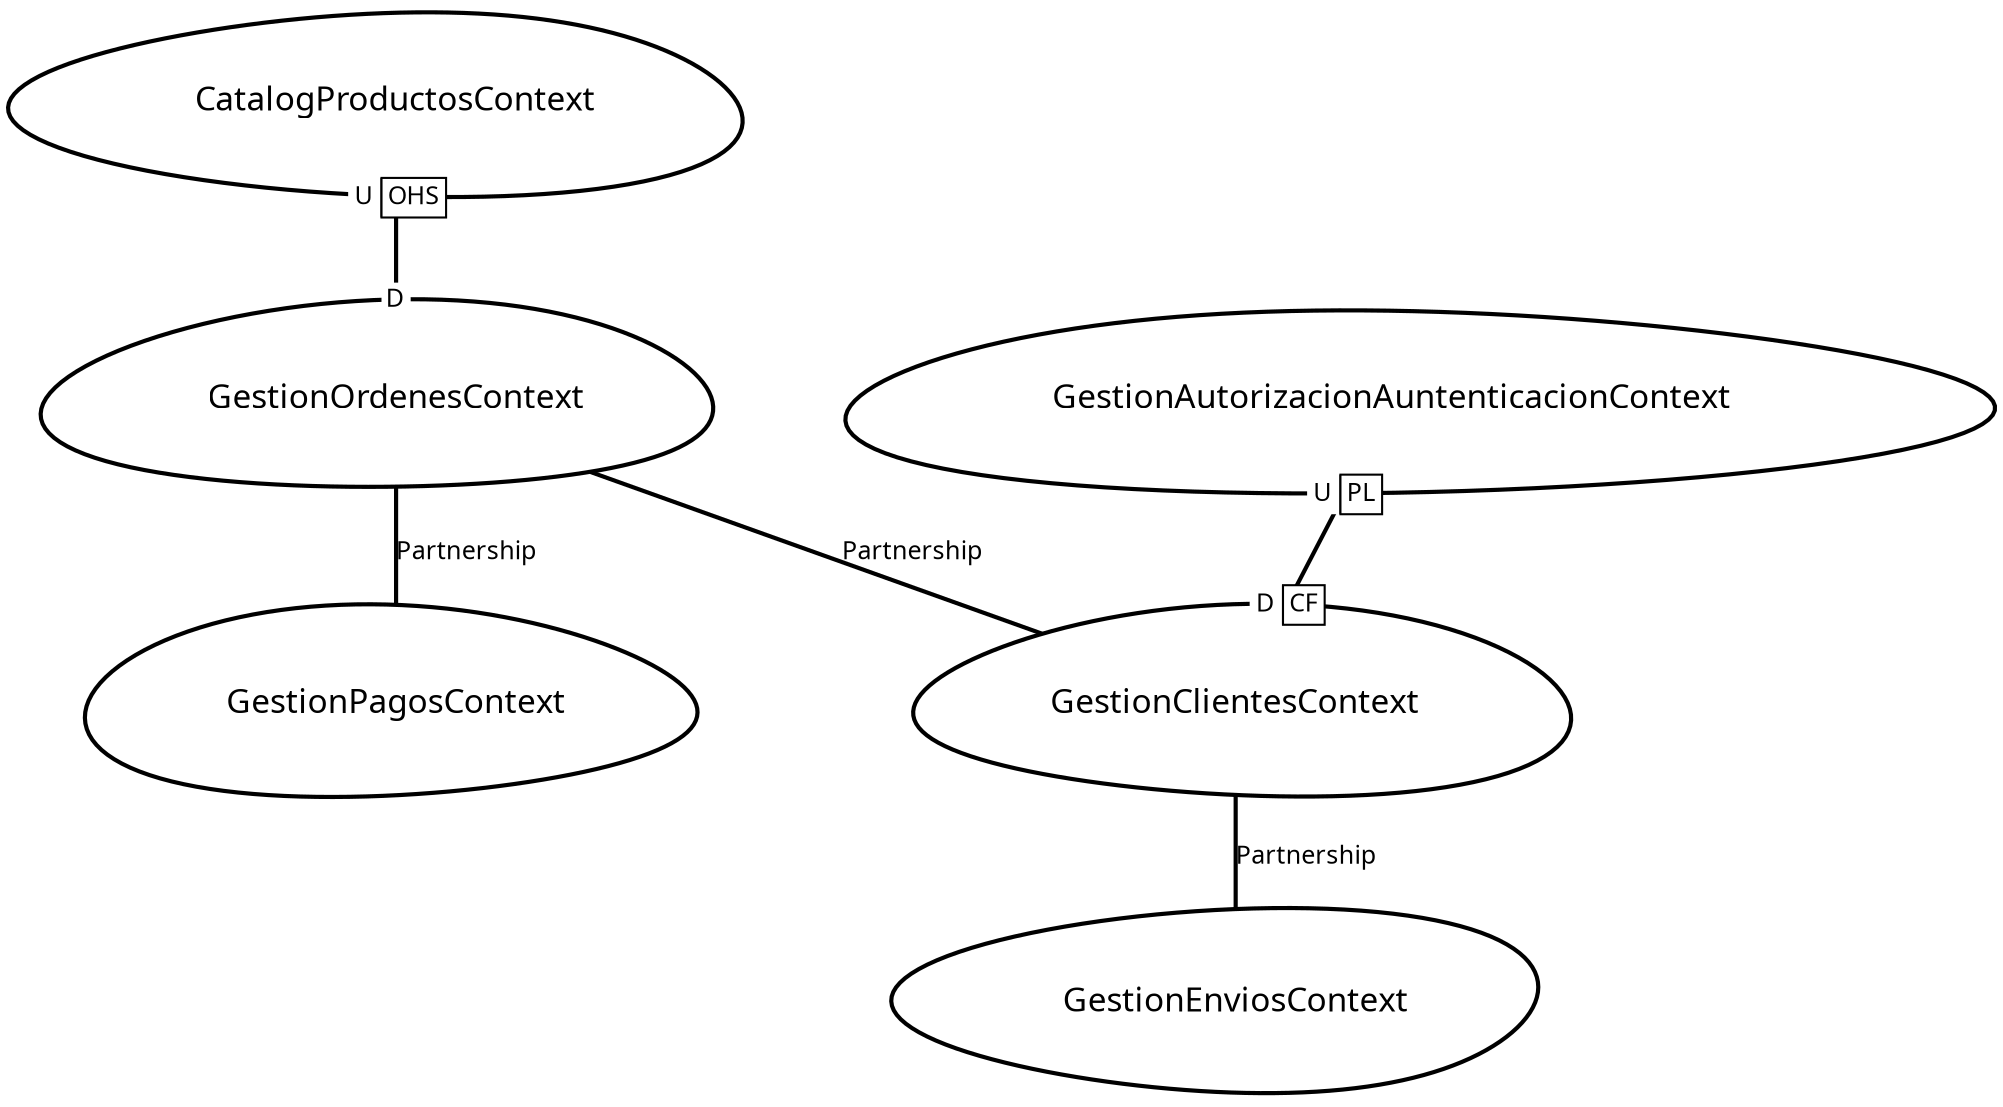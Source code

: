 digraph "ContextMapGraph" {
graph ["imagepath"="/tmp/GraphvizJava"]
"CatalogProductosContext" ["margin"="0.3","orientation"="340","shape"="egg","fontsize"="16","style"="bold","label"="CatalogProductosContext\n","fontname"="sans-serif"]
"GestionOrdenesContext" ["margin"="0.3","orientation"="235","shape"="egg","fontsize"="16","style"="bold","label"="GestionOrdenesContext\n","fontname"="sans-serif"]
"GestionClientesContext" ["margin"="0.3","orientation"="108","shape"="egg","fontsize"="16","style"="bold","label"="GestionClientesContext\n","fontname"="sans-serif"]
"GestionEnviosContext" ["margin"="0.3","orientation"="204","shape"="egg","fontsize"="16","style"="bold","label"="GestionEnviosContext\n","fontname"="sans-serif"]
"GestionPagosContext" ["margin"="0.3","orientation"="254","shape"="egg","fontsize"="16","style"="bold","label"="GestionPagosContext\n","fontname"="sans-serif"]
"GestionAutorizacionAuntenticacionContext" ["margin"="0.3","orientation"="17","shape"="egg","fontsize"="16","style"="bold","label"="GestionAutorizacionAuntenticacionContext\n","fontname"="sans-serif"]
"CatalogProductosContext" -> "GestionOrdenesContext" ["headlabel"=<<table cellspacing="0" cellborder="0" border="0">
<tr><td bgcolor="white">D</td></tr>
</table>>,"labeldistance"="0","fontsize"="12","taillabel"=<<table cellspacing="0" cellborder="1" border="0">
<tr><td bgcolor="white" sides="r">U</td><td sides="trbl" bgcolor="white"><font>OHS</font></td></tr>
</table>>,"style"="bold","label"="                                        ","dir"="none","fontname"="sans-serif"]
"GestionOrdenesContext" -> "GestionClientesContext" ["fontsize"="12","style"="bold","label"="Partnership","dir"="none","fontname"="sans-serif"]
"GestionOrdenesContext" -> "GestionPagosContext" ["fontsize"="12","style"="bold","label"="Partnership","dir"="none","fontname"="sans-serif"]
"GestionClientesContext" -> "GestionEnviosContext" ["fontsize"="12","style"="bold","label"="Partnership","dir"="none","fontname"="sans-serif"]
"GestionAutorizacionAuntenticacionContext" -> "GestionClientesContext" ["headlabel"=<<table cellspacing="0" cellborder="1" border="0">
<tr><td bgcolor="white" sides="r">D</td><td sides="trbl" bgcolor="white"><font>CF</font></td></tr>
</table>>,"labeldistance"="0","fontsize"="12","taillabel"=<<table cellspacing="0" cellborder="1" border="0">
<tr><td bgcolor="white" sides="r">U</td><td sides="trbl" bgcolor="white"><font>PL</font></td></tr>
</table>>,"style"="bold","label"="                                        ","dir"="none","fontname"="sans-serif"]
}